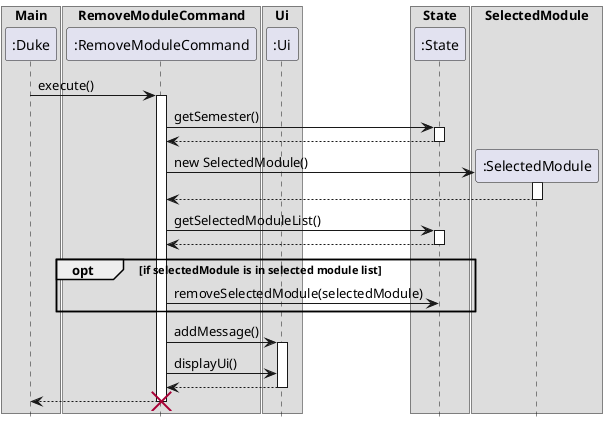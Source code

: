 @startuml
box Main
Participant ":Duke" as Duke
end box
box RemoveModuleCommand
Participant ":RemoveModuleCommand" as RemoveModuleCommand
end box
box Ui
Participant ":Ui" as Ui
end box
box State
Participant ":State" as State
end box
box SelectedModule
Participant ":SelectedModule" as SelectedModule
end box

Duke -> RemoveModuleCommand : execute()
activate RemoveModuleCommand
RemoveModuleCommand -> State : getSemester()
activate State
State --> RemoveModuleCommand
deactivate State

create SelectedModule
RemoveModuleCommand -> SelectedModule : new SelectedModule()
activate SelectedModule
SelectedModule --> RemoveModuleCommand
deactivate SelectedModule


RemoveModuleCommand -> State :getSelectedModuleList()
activate State
State --> RemoveModuleCommand
deactivate State

opt if selectedModule is in selected module list
RemoveModuleCommand -> State :removeSelectedModule(selectedModule)
end

RemoveModuleCommand -> Ui: addMessage()
activate Ui
RemoveModuleCommand -> Ui: displayUi()
Ui --> RemoveModuleCommand
deactivate Ui
RemoveModuleCommand --> Duke

deactivate RemoveModuleCommand

destroy RemoveModuleCommand

hide footbox

@enduml